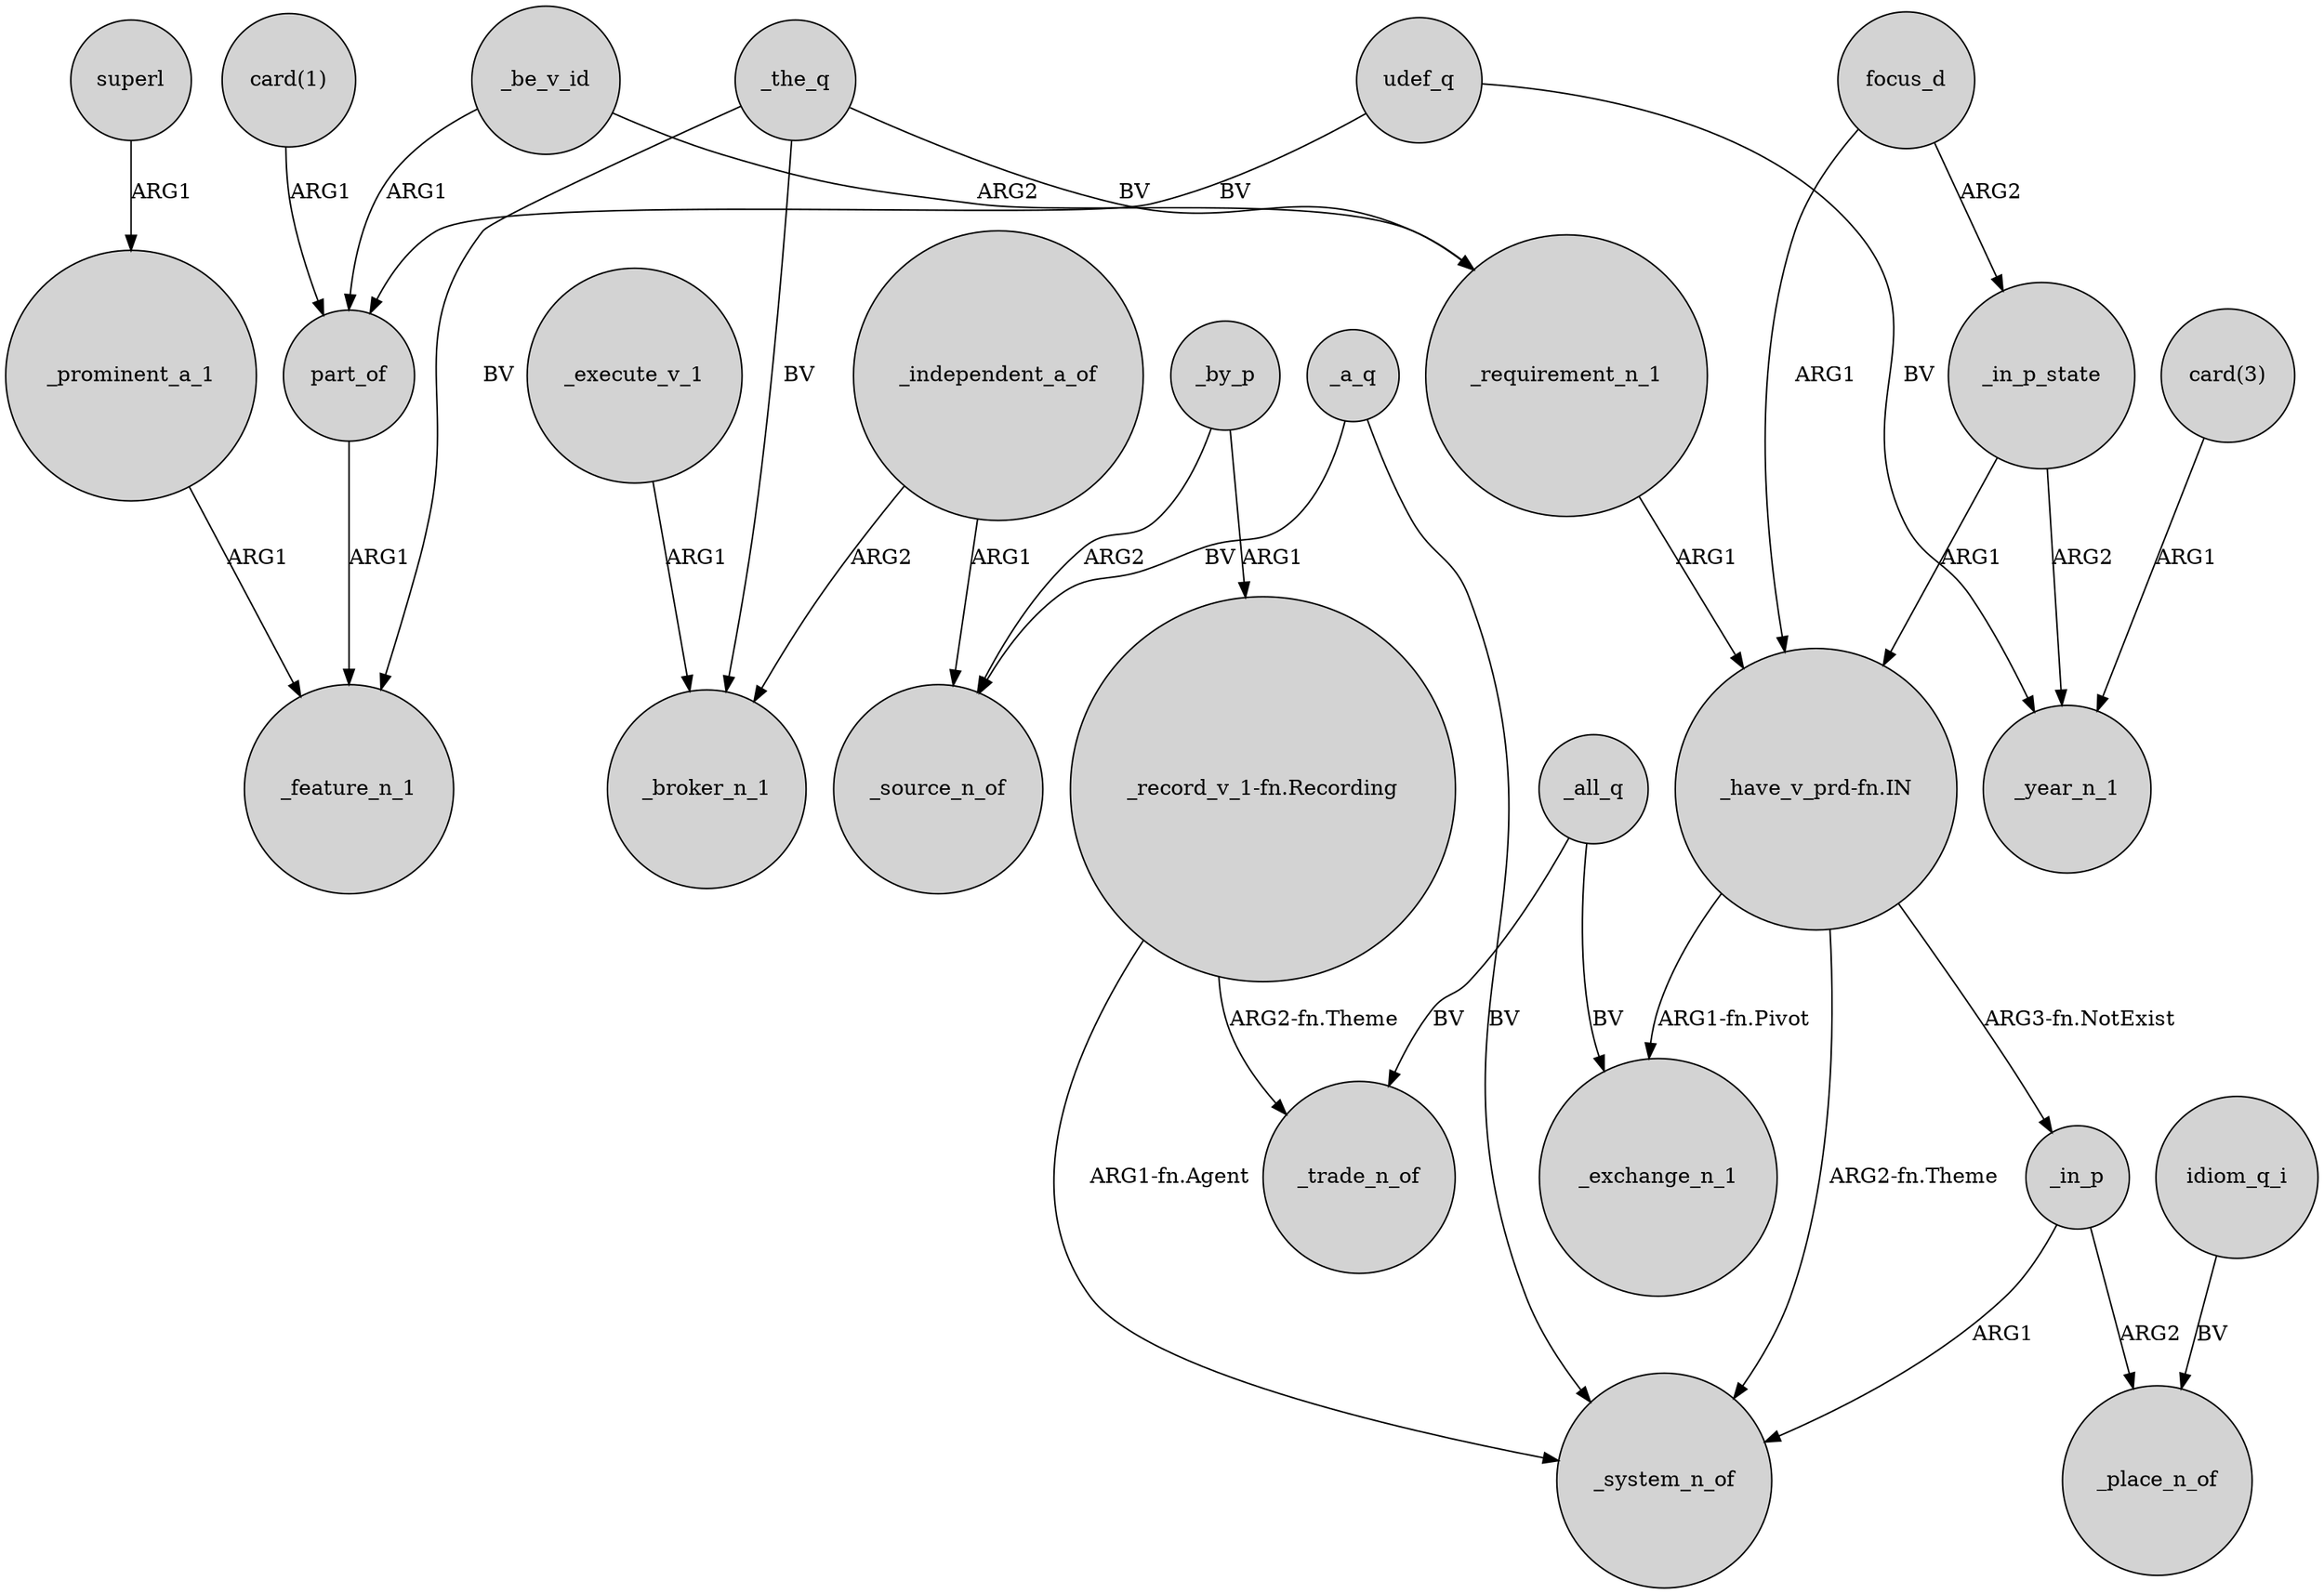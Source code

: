 digraph {
	node [shape=circle style=filled]
	_be_v_id -> part_of [label=ARG1]
	_independent_a_of -> _source_n_of [label=ARG1]
	part_of -> _feature_n_1 [label=ARG1]
	udef_q -> part_of [label=BV]
	_independent_a_of -> _broker_n_1 [label=ARG2]
	idiom_q_i -> _place_n_of [label=BV]
	focus_d -> _in_p_state [label=ARG2]
	superl -> _prominent_a_1 [label=ARG1]
	_by_p -> _source_n_of [label=ARG2]
	_in_p_state -> "_have_v_prd-fn.IN" [label=ARG1]
	_execute_v_1 -> _broker_n_1 [label=ARG1]
	"_have_v_prd-fn.IN" -> _exchange_n_1 [label="ARG1-fn.Pivot"]
	_in_p -> _place_n_of [label=ARG2]
	focus_d -> "_have_v_prd-fn.IN" [label=ARG1]
	_prominent_a_1 -> _feature_n_1 [label=ARG1]
	"_have_v_prd-fn.IN" -> _system_n_of [label="ARG2-fn.Theme"]
	_by_p -> "_record_v_1-fn.Recording" [label=ARG1]
	"_record_v_1-fn.Recording" -> _system_n_of [label="ARG1-fn.Agent"]
	_a_q -> _source_n_of [label=BV]
	_requirement_n_1 -> "_have_v_prd-fn.IN" [label=ARG1]
	"_record_v_1-fn.Recording" -> _trade_n_of [label="ARG2-fn.Theme"]
	"_have_v_prd-fn.IN" -> _in_p [label="ARG3-fn.NotExist"]
	_be_v_id -> _requirement_n_1 [label=ARG2]
	"card(3)" -> _year_n_1 [label=ARG1]
	"card(1)" -> part_of [label=ARG1]
	_a_q -> _system_n_of [label=BV]
	udef_q -> _year_n_1 [label=BV]
	_all_q -> _trade_n_of [label=BV]
	_all_q -> _exchange_n_1 [label=BV]
	_in_p -> _system_n_of [label=ARG1]
	_the_q -> _feature_n_1 [label=BV]
	_the_q -> _broker_n_1 [label=BV]
	_in_p_state -> _year_n_1 [label=ARG2]
	_the_q -> _requirement_n_1 [label=BV]
}

